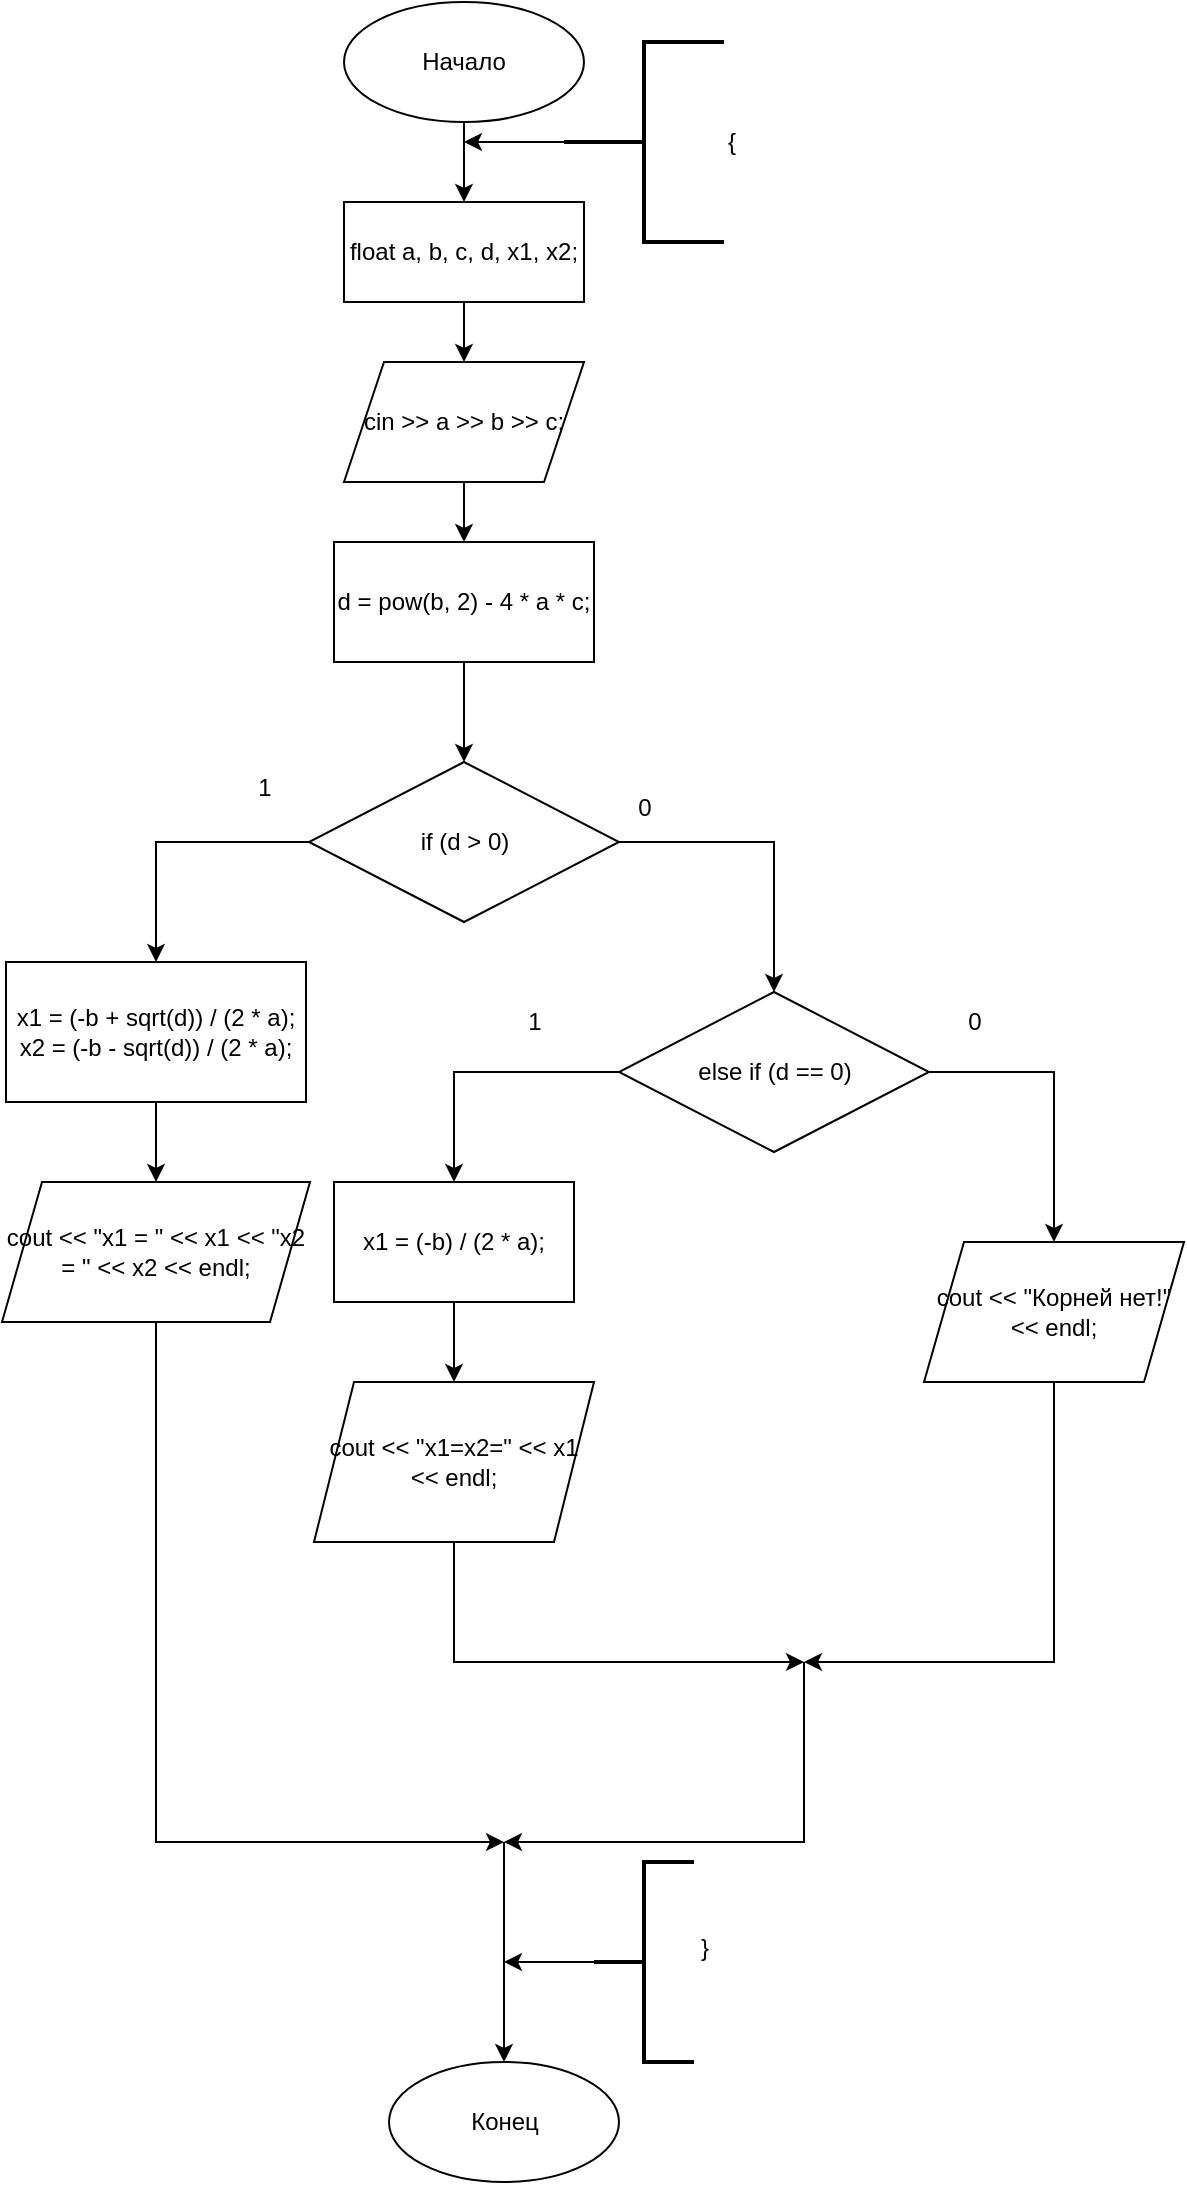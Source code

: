 <mxfile version="24.7.17">
  <diagram name="Страница — 1" id="FnN3TmrqMWvf5U0QRyU4">
    <mxGraphModel dx="361" dy="605" grid="1" gridSize="10" guides="1" tooltips="1" connect="1" arrows="1" fold="1" page="1" pageScale="1" pageWidth="827" pageHeight="1169" math="0" shadow="0">
      <root>
        <mxCell id="0" />
        <mxCell id="1" parent="0" />
        <mxCell id="MxVB5uM-RIzDyaNLnOSY-3" style="edgeStyle=orthogonalEdgeStyle;rounded=0;orthogonalLoop=1;jettySize=auto;html=1;exitX=0.5;exitY=1;exitDx=0;exitDy=0;entryX=0.5;entryY=0;entryDx=0;entryDy=0;" edge="1" parent="1" source="MxVB5uM-RIzDyaNLnOSY-1" target="MxVB5uM-RIzDyaNLnOSY-2">
          <mxGeometry relative="1" as="geometry">
            <Array as="points">
              <mxPoint x="530" y="90" />
              <mxPoint x="530" y="90" />
            </Array>
          </mxGeometry>
        </mxCell>
        <mxCell id="MxVB5uM-RIzDyaNLnOSY-1" value="Начало" style="ellipse;whiteSpace=wrap;html=1;" vertex="1" parent="1">
          <mxGeometry x="470" y="10" width="120" height="60" as="geometry" />
        </mxCell>
        <mxCell id="MxVB5uM-RIzDyaNLnOSY-9" style="edgeStyle=orthogonalEdgeStyle;rounded=0;orthogonalLoop=1;jettySize=auto;html=1;exitX=0.5;exitY=1;exitDx=0;exitDy=0;entryX=0.5;entryY=0;entryDx=0;entryDy=0;" edge="1" parent="1" source="MxVB5uM-RIzDyaNLnOSY-2" target="MxVB5uM-RIzDyaNLnOSY-8">
          <mxGeometry relative="1" as="geometry" />
        </mxCell>
        <mxCell id="MxVB5uM-RIzDyaNLnOSY-2" value="float a, b, c, d, x1, x2;" style="rounded=0;whiteSpace=wrap;html=1;" vertex="1" parent="1">
          <mxGeometry x="470" y="110" width="120" height="50" as="geometry" />
        </mxCell>
        <mxCell id="MxVB5uM-RIzDyaNLnOSY-5" style="edgeStyle=orthogonalEdgeStyle;rounded=0;orthogonalLoop=1;jettySize=auto;html=1;exitX=0;exitY=0.5;exitDx=0;exitDy=0;exitPerimeter=0;" edge="1" parent="1" source="MxVB5uM-RIzDyaNLnOSY-4">
          <mxGeometry relative="1" as="geometry">
            <mxPoint x="530" y="80" as="targetPoint" />
          </mxGeometry>
        </mxCell>
        <mxCell id="MxVB5uM-RIzDyaNLnOSY-4" value="{" style="strokeWidth=2;html=1;shape=mxgraph.flowchart.annotation_2;align=left;labelPosition=right;pointerEvents=1;" vertex="1" parent="1">
          <mxGeometry x="580" y="30" width="80" height="100" as="geometry" />
        </mxCell>
        <mxCell id="MxVB5uM-RIzDyaNLnOSY-11" style="edgeStyle=orthogonalEdgeStyle;rounded=0;orthogonalLoop=1;jettySize=auto;html=1;" edge="1" parent="1" source="MxVB5uM-RIzDyaNLnOSY-8" target="MxVB5uM-RIzDyaNLnOSY-10">
          <mxGeometry relative="1" as="geometry" />
        </mxCell>
        <mxCell id="MxVB5uM-RIzDyaNLnOSY-8" value="cin &amp;gt;&amp;gt; a &amp;gt;&amp;gt; b &amp;gt;&amp;gt; c;" style="shape=parallelogram;perimeter=parallelogramPerimeter;whiteSpace=wrap;html=1;fixedSize=1;" vertex="1" parent="1">
          <mxGeometry x="470" y="190" width="120" height="60" as="geometry" />
        </mxCell>
        <mxCell id="MxVB5uM-RIzDyaNLnOSY-13" style="edgeStyle=orthogonalEdgeStyle;rounded=0;orthogonalLoop=1;jettySize=auto;html=1;" edge="1" parent="1" source="MxVB5uM-RIzDyaNLnOSY-10" target="MxVB5uM-RIzDyaNLnOSY-12">
          <mxGeometry relative="1" as="geometry" />
        </mxCell>
        <mxCell id="MxVB5uM-RIzDyaNLnOSY-10" value="d = pow(b, 2) - 4 * a * c;" style="rounded=0;whiteSpace=wrap;html=1;" vertex="1" parent="1">
          <mxGeometry x="465" y="280" width="130" height="60" as="geometry" />
        </mxCell>
        <mxCell id="MxVB5uM-RIzDyaNLnOSY-15" style="edgeStyle=orthogonalEdgeStyle;rounded=0;orthogonalLoop=1;jettySize=auto;html=1;exitX=0;exitY=0.5;exitDx=0;exitDy=0;" edge="1" parent="1" source="MxVB5uM-RIzDyaNLnOSY-12" target="MxVB5uM-RIzDyaNLnOSY-14">
          <mxGeometry relative="1" as="geometry" />
        </mxCell>
        <mxCell id="MxVB5uM-RIzDyaNLnOSY-18" style="edgeStyle=orthogonalEdgeStyle;rounded=0;orthogonalLoop=1;jettySize=auto;html=1;exitX=1;exitY=0.5;exitDx=0;exitDy=0;entryX=0.5;entryY=0;entryDx=0;entryDy=0;" edge="1" parent="1" source="MxVB5uM-RIzDyaNLnOSY-12" target="MxVB5uM-RIzDyaNLnOSY-17">
          <mxGeometry relative="1" as="geometry" />
        </mxCell>
        <mxCell id="MxVB5uM-RIzDyaNLnOSY-12" value="if (d &amp;gt; 0)" style="rhombus;whiteSpace=wrap;html=1;" vertex="1" parent="1">
          <mxGeometry x="452.5" y="390" width="155" height="80" as="geometry" />
        </mxCell>
        <mxCell id="MxVB5uM-RIzDyaNLnOSY-26" style="edgeStyle=orthogonalEdgeStyle;rounded=0;orthogonalLoop=1;jettySize=auto;html=1;exitX=0.5;exitY=1;exitDx=0;exitDy=0;entryX=0.5;entryY=0;entryDx=0;entryDy=0;" edge="1" parent="1" source="MxVB5uM-RIzDyaNLnOSY-14" target="MxVB5uM-RIzDyaNLnOSY-25">
          <mxGeometry relative="1" as="geometry" />
        </mxCell>
        <mxCell id="MxVB5uM-RIzDyaNLnOSY-14" value="&lt;div&gt;&lt;span style=&quot;background-color: initial;&quot;&gt;x1 = (-b + sqrt(d)) / (2 * a);&lt;/span&gt;&lt;br&gt;&lt;/div&gt;&lt;div&gt;&lt;span style=&quot;white-space: normal;&quot;&gt;x2 = (-b - sqrt(d)) / (2 * a);&lt;/span&gt;&lt;/div&gt;" style="rounded=0;whiteSpace=wrap;html=1;" vertex="1" parent="1">
          <mxGeometry x="301" y="490" width="150" height="70" as="geometry" />
        </mxCell>
        <mxCell id="MxVB5uM-RIzDyaNLnOSY-16" value="1" style="text;html=1;align=center;verticalAlign=middle;resizable=0;points=[];autosize=1;strokeColor=none;fillColor=none;" vertex="1" parent="1">
          <mxGeometry x="415" y="388" width="30" height="30" as="geometry" />
        </mxCell>
        <mxCell id="MxVB5uM-RIzDyaNLnOSY-21" style="edgeStyle=orthogonalEdgeStyle;rounded=0;orthogonalLoop=1;jettySize=auto;html=1;exitX=0;exitY=0.5;exitDx=0;exitDy=0;entryX=0.5;entryY=0;entryDx=0;entryDy=0;" edge="1" parent="1" source="MxVB5uM-RIzDyaNLnOSY-17" target="MxVB5uM-RIzDyaNLnOSY-20">
          <mxGeometry relative="1" as="geometry" />
        </mxCell>
        <mxCell id="MxVB5uM-RIzDyaNLnOSY-28" style="edgeStyle=orthogonalEdgeStyle;rounded=0;orthogonalLoop=1;jettySize=auto;html=1;exitX=1;exitY=0.5;exitDx=0;exitDy=0;entryX=0.5;entryY=0;entryDx=0;entryDy=0;" edge="1" parent="1" source="MxVB5uM-RIzDyaNLnOSY-17" target="MxVB5uM-RIzDyaNLnOSY-27">
          <mxGeometry relative="1" as="geometry" />
        </mxCell>
        <mxCell id="MxVB5uM-RIzDyaNLnOSY-17" value="else if (d == 0)" style="rhombus;whiteSpace=wrap;html=1;" vertex="1" parent="1">
          <mxGeometry x="607.5" y="505" width="155" height="80" as="geometry" />
        </mxCell>
        <mxCell id="MxVB5uM-RIzDyaNLnOSY-19" value="0" style="text;html=1;align=center;verticalAlign=middle;resizable=0;points=[];autosize=1;strokeColor=none;fillColor=none;" vertex="1" parent="1">
          <mxGeometry x="605" y="398" width="30" height="30" as="geometry" />
        </mxCell>
        <mxCell id="MxVB5uM-RIzDyaNLnOSY-24" style="edgeStyle=orthogonalEdgeStyle;rounded=0;orthogonalLoop=1;jettySize=auto;html=1;exitX=0.5;exitY=1;exitDx=0;exitDy=0;entryX=0.5;entryY=0;entryDx=0;entryDy=0;" edge="1" parent="1" source="MxVB5uM-RIzDyaNLnOSY-20" target="MxVB5uM-RIzDyaNLnOSY-23">
          <mxGeometry relative="1" as="geometry" />
        </mxCell>
        <mxCell id="MxVB5uM-RIzDyaNLnOSY-20" value="x1 = (-b) / (2 * a);" style="rounded=0;whiteSpace=wrap;html=1;" vertex="1" parent="1">
          <mxGeometry x="465" y="600" width="120" height="60" as="geometry" />
        </mxCell>
        <mxCell id="MxVB5uM-RIzDyaNLnOSY-22" value="1" style="text;html=1;align=center;verticalAlign=middle;resizable=0;points=[];autosize=1;strokeColor=none;fillColor=none;" vertex="1" parent="1">
          <mxGeometry x="550" y="505" width="30" height="30" as="geometry" />
        </mxCell>
        <mxCell id="MxVB5uM-RIzDyaNLnOSY-31" style="edgeStyle=orthogonalEdgeStyle;rounded=0;orthogonalLoop=1;jettySize=auto;html=1;exitX=0.5;exitY=1;exitDx=0;exitDy=0;" edge="1" parent="1" source="MxVB5uM-RIzDyaNLnOSY-23">
          <mxGeometry relative="1" as="geometry">
            <mxPoint x="700" y="840" as="targetPoint" />
            <Array as="points">
              <mxPoint x="525" y="840" />
            </Array>
          </mxGeometry>
        </mxCell>
        <mxCell id="MxVB5uM-RIzDyaNLnOSY-23" value="cout &amp;lt;&amp;lt; &quot;x1=x2=&quot; &amp;lt;&amp;lt; x1 &amp;lt;&amp;lt; endl;" style="shape=parallelogram;perimeter=parallelogramPerimeter;whiteSpace=wrap;html=1;fixedSize=1;" vertex="1" parent="1">
          <mxGeometry x="455" y="700" width="140" height="80" as="geometry" />
        </mxCell>
        <mxCell id="MxVB5uM-RIzDyaNLnOSY-32" style="edgeStyle=orthogonalEdgeStyle;rounded=0;orthogonalLoop=1;jettySize=auto;html=1;exitX=0.5;exitY=1;exitDx=0;exitDy=0;" edge="1" parent="1" source="MxVB5uM-RIzDyaNLnOSY-25">
          <mxGeometry relative="1" as="geometry">
            <mxPoint x="550" y="930" as="targetPoint" />
            <Array as="points">
              <mxPoint x="376" y="930" />
              <mxPoint x="491" y="930" />
            </Array>
          </mxGeometry>
        </mxCell>
        <mxCell id="MxVB5uM-RIzDyaNLnOSY-25" value="cout &amp;lt;&amp;lt; &quot;x1 = &quot; &amp;lt;&amp;lt; x1 &amp;lt;&amp;lt; &quot;x2 = &quot; &amp;lt;&amp;lt; x2 &amp;lt;&amp;lt; endl;" style="shape=parallelogram;perimeter=parallelogramPerimeter;whiteSpace=wrap;html=1;fixedSize=1;" vertex="1" parent="1">
          <mxGeometry x="299" y="600" width="154" height="70" as="geometry" />
        </mxCell>
        <mxCell id="MxVB5uM-RIzDyaNLnOSY-30" style="edgeStyle=orthogonalEdgeStyle;rounded=0;orthogonalLoop=1;jettySize=auto;html=1;exitX=0.5;exitY=1;exitDx=0;exitDy=0;" edge="1" parent="1" source="MxVB5uM-RIzDyaNLnOSY-27">
          <mxGeometry relative="1" as="geometry">
            <mxPoint x="700" y="840" as="targetPoint" />
            <Array as="points">
              <mxPoint x="825" y="840" />
              <mxPoint x="721" y="840" />
            </Array>
          </mxGeometry>
        </mxCell>
        <mxCell id="MxVB5uM-RIzDyaNLnOSY-27" value="cout &amp;lt;&amp;lt; &quot;Корней нет!&quot; &amp;lt;&amp;lt; endl;" style="shape=parallelogram;perimeter=parallelogramPerimeter;whiteSpace=wrap;html=1;fixedSize=1;" vertex="1" parent="1">
          <mxGeometry x="760" y="630" width="130" height="70" as="geometry" />
        </mxCell>
        <mxCell id="MxVB5uM-RIzDyaNLnOSY-29" value="0" style="text;html=1;align=center;verticalAlign=middle;resizable=0;points=[];autosize=1;strokeColor=none;fillColor=none;" vertex="1" parent="1">
          <mxGeometry x="770" y="505" width="30" height="30" as="geometry" />
        </mxCell>
        <mxCell id="MxVB5uM-RIzDyaNLnOSY-34" value="" style="endArrow=classic;html=1;rounded=0;" edge="1" parent="1">
          <mxGeometry width="50" height="50" relative="1" as="geometry">
            <mxPoint x="700" y="840" as="sourcePoint" />
            <mxPoint x="550" y="930" as="targetPoint" />
            <Array as="points">
              <mxPoint x="700" y="930" />
            </Array>
          </mxGeometry>
        </mxCell>
        <mxCell id="MxVB5uM-RIzDyaNLnOSY-35" value="Конец" style="ellipse;whiteSpace=wrap;html=1;" vertex="1" parent="1">
          <mxGeometry x="492.5" y="1040" width="115" height="60" as="geometry" />
        </mxCell>
        <mxCell id="MxVB5uM-RIzDyaNLnOSY-36" value="" style="endArrow=classic;html=1;rounded=0;entryX=0.5;entryY=0;entryDx=0;entryDy=0;" edge="1" parent="1" target="MxVB5uM-RIzDyaNLnOSY-35">
          <mxGeometry width="50" height="50" relative="1" as="geometry">
            <mxPoint x="550" y="930" as="sourcePoint" />
            <mxPoint x="550" y="910" as="targetPoint" />
          </mxGeometry>
        </mxCell>
        <mxCell id="MxVB5uM-RIzDyaNLnOSY-38" style="edgeStyle=orthogonalEdgeStyle;rounded=0;orthogonalLoop=1;jettySize=auto;html=1;exitX=0;exitY=0.5;exitDx=0;exitDy=0;exitPerimeter=0;" edge="1" parent="1" source="MxVB5uM-RIzDyaNLnOSY-37">
          <mxGeometry relative="1" as="geometry">
            <mxPoint x="550" y="990" as="targetPoint" />
          </mxGeometry>
        </mxCell>
        <mxCell id="MxVB5uM-RIzDyaNLnOSY-37" value="" style="strokeWidth=2;html=1;shape=mxgraph.flowchart.annotation_2;align=left;labelPosition=right;pointerEvents=1;" vertex="1" parent="1">
          <mxGeometry x="595" y="940" width="50" height="100" as="geometry" />
        </mxCell>
        <mxCell id="MxVB5uM-RIzDyaNLnOSY-39" value="}" style="text;html=1;align=center;verticalAlign=middle;resizable=0;points=[];autosize=1;strokeColor=none;fillColor=none;" vertex="1" parent="1">
          <mxGeometry x="635" y="968" width="30" height="30" as="geometry" />
        </mxCell>
      </root>
    </mxGraphModel>
  </diagram>
</mxfile>
